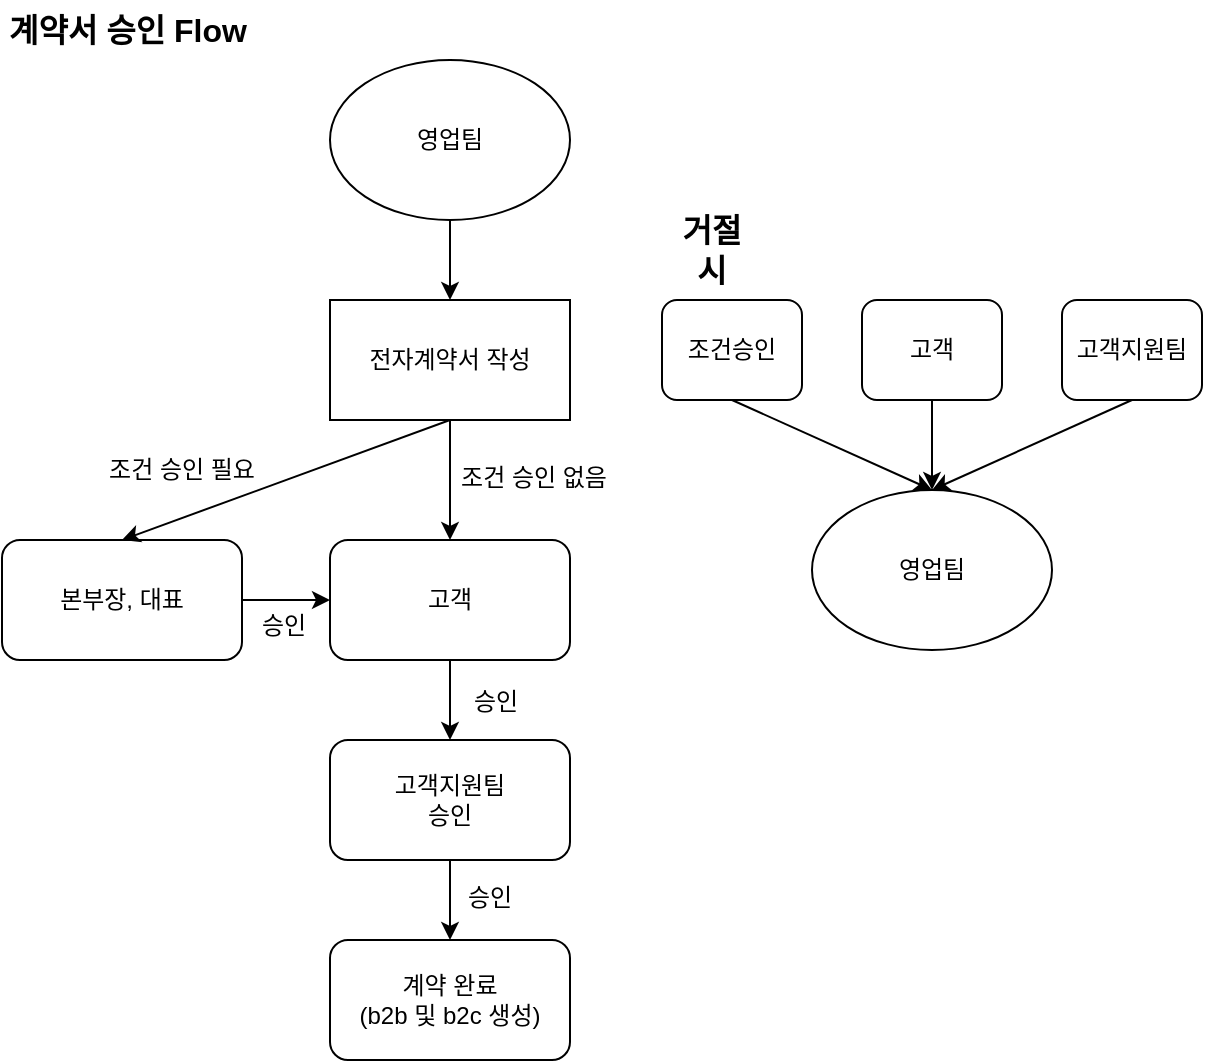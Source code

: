<mxfile version="13.7.1" type="github">
  <diagram id="d6fL0c8MtKtCZylyciFx" name="Page-1">
    <mxGraphModel dx="946" dy="512" grid="1" gridSize="10" guides="1" tooltips="1" connect="1" arrows="1" fold="1" page="1" pageScale="1" pageWidth="827" pageHeight="1169" math="0" shadow="0">
      <root>
        <mxCell id="0" />
        <mxCell id="1" parent="0" />
        <mxCell id="NO5nKOySht2xLh2tTlxy-17" value="전자계약서 작성" style="rounded=0;whiteSpace=wrap;html=1;" vertex="1" parent="1">
          <mxGeometry x="278" y="180" width="120" height="60" as="geometry" />
        </mxCell>
        <mxCell id="NO5nKOySht2xLh2tTlxy-18" value="영업팀" style="ellipse;whiteSpace=wrap;html=1;" vertex="1" parent="1">
          <mxGeometry x="278" y="60" width="120" height="80" as="geometry" />
        </mxCell>
        <mxCell id="NO5nKOySht2xLh2tTlxy-19" value="" style="endArrow=classic;html=1;entryX=0.5;entryY=0;entryDx=0;entryDy=0;exitX=0.5;exitY=1;exitDx=0;exitDy=0;" edge="1" parent="1" source="NO5nKOySht2xLh2tTlxy-18" target="NO5nKOySht2xLh2tTlxy-17">
          <mxGeometry width="50" height="50" relative="1" as="geometry">
            <mxPoint x="314" y="240" as="sourcePoint" />
            <mxPoint x="364" y="190" as="targetPoint" />
          </mxGeometry>
        </mxCell>
        <mxCell id="NO5nKOySht2xLh2tTlxy-20" value="본부장, 대표" style="rounded=1;whiteSpace=wrap;html=1;" vertex="1" parent="1">
          <mxGeometry x="114" y="300" width="120" height="60" as="geometry" />
        </mxCell>
        <mxCell id="NO5nKOySht2xLh2tTlxy-21" value="고객" style="rounded=1;whiteSpace=wrap;html=1;" vertex="1" parent="1">
          <mxGeometry x="278" y="300" width="120" height="60" as="geometry" />
        </mxCell>
        <mxCell id="NO5nKOySht2xLh2tTlxy-22" value="" style="endArrow=classic;html=1;exitX=0.5;exitY=1;exitDx=0;exitDy=0;entryX=0.5;entryY=0;entryDx=0;entryDy=0;" edge="1" parent="1" source="NO5nKOySht2xLh2tTlxy-17" target="NO5nKOySht2xLh2tTlxy-20">
          <mxGeometry width="50" height="50" relative="1" as="geometry">
            <mxPoint x="124" y="280" as="sourcePoint" />
            <mxPoint x="174" y="230" as="targetPoint" />
          </mxGeometry>
        </mxCell>
        <mxCell id="NO5nKOySht2xLh2tTlxy-23" value="" style="endArrow=classic;html=1;exitX=0.5;exitY=1;exitDx=0;exitDy=0;entryX=0.5;entryY=0;entryDx=0;entryDy=0;" edge="1" parent="1" source="NO5nKOySht2xLh2tTlxy-17" target="NO5nKOySht2xLh2tTlxy-21">
          <mxGeometry width="50" height="50" relative="1" as="geometry">
            <mxPoint x="348" y="250" as="sourcePoint" />
            <mxPoint x="228" y="300" as="targetPoint" />
          </mxGeometry>
        </mxCell>
        <mxCell id="NO5nKOySht2xLh2tTlxy-24" value="조건 승인 필요" style="text;html=1;strokeColor=none;fillColor=none;align=center;verticalAlign=middle;whiteSpace=wrap;rounded=0;" vertex="1" parent="1">
          <mxGeometry x="154" y="250" width="100" height="30" as="geometry" />
        </mxCell>
        <mxCell id="NO5nKOySht2xLh2tTlxy-25" value="" style="endArrow=classic;html=1;entryX=0;entryY=0.5;entryDx=0;entryDy=0;exitX=1;exitY=0.5;exitDx=0;exitDy=0;" edge="1" parent="1" source="NO5nKOySht2xLh2tTlxy-20" target="NO5nKOySht2xLh2tTlxy-21">
          <mxGeometry width="50" height="50" relative="1" as="geometry">
            <mxPoint x="104" y="450" as="sourcePoint" />
            <mxPoint x="154" y="400" as="targetPoint" />
          </mxGeometry>
        </mxCell>
        <mxCell id="NO5nKOySht2xLh2tTlxy-26" value="고객지원팀&lt;br&gt;승인" style="rounded=1;whiteSpace=wrap;html=1;" vertex="1" parent="1">
          <mxGeometry x="278" y="400" width="120" height="60" as="geometry" />
        </mxCell>
        <mxCell id="NO5nKOySht2xLh2tTlxy-27" value="" style="endArrow=classic;html=1;exitX=0.5;exitY=1;exitDx=0;exitDy=0;entryX=0.5;entryY=0;entryDx=0;entryDy=0;" edge="1" parent="1" source="NO5nKOySht2xLh2tTlxy-21" target="NO5nKOySht2xLh2tTlxy-26">
          <mxGeometry width="50" height="50" relative="1" as="geometry">
            <mxPoint x="348" y="250" as="sourcePoint" />
            <mxPoint x="348" y="310" as="targetPoint" />
          </mxGeometry>
        </mxCell>
        <mxCell id="NO5nKOySht2xLh2tTlxy-28" value="계약 완료&lt;br&gt;(b2b 및 b2c 생성)" style="rounded=1;whiteSpace=wrap;html=1;" vertex="1" parent="1">
          <mxGeometry x="278" y="500" width="120" height="60" as="geometry" />
        </mxCell>
        <mxCell id="NO5nKOySht2xLh2tTlxy-29" value="" style="endArrow=classic;html=1;entryX=0.5;entryY=0;entryDx=0;entryDy=0;exitX=0.5;exitY=1;exitDx=0;exitDy=0;" edge="1" parent="1" source="NO5nKOySht2xLh2tTlxy-26" target="NO5nKOySht2xLh2tTlxy-28">
          <mxGeometry width="50" height="50" relative="1" as="geometry">
            <mxPoint x="54" y="480" as="sourcePoint" />
            <mxPoint x="104" y="430" as="targetPoint" />
          </mxGeometry>
        </mxCell>
        <mxCell id="NO5nKOySht2xLh2tTlxy-30" value="조건 승인 없음" style="text;html=1;strokeColor=none;fillColor=none;align=center;verticalAlign=middle;whiteSpace=wrap;rounded=0;" vertex="1" parent="1">
          <mxGeometry x="335" y="254" width="90" height="30" as="geometry" />
        </mxCell>
        <mxCell id="NO5nKOySht2xLh2tTlxy-31" value="승인&lt;span style=&quot;color: rgba(0 , 0 , 0 , 0) ; font-family: monospace ; font-size: 0px&quot;&gt;%3CmxGraphModel%3E%3Croot%3E%3CmxCell%20id%3D%220%22%2F%3E%3CmxCell%20id%3D%221%22%20parent%3D%220%22%2F%3E%3CmxCell%20id%3D%222%22%20value%3D%22%EC%A1%B0%EA%B1%B4%20%EC%8A%B9%EC%9D%B8%20%EC%97%86%EC%9D%8C%22%20style%3D%22text%3Bhtml%3D1%3BstrokeColor%3Dnone%3BfillColor%3Dnone%3Balign%3Dcenter%3BverticalAlign%3Dmiddle%3BwhiteSpace%3Dwrap%3Brounded%3D0%3B%22%20vertex%3D%221%22%20parent%3D%221%22%3E%3CmxGeometry%20x%3D%22411%22%20y%3D%22184%22%20width%3D%2290%22%20height%3D%2230%22%20as%3D%22geometry%22%2F%3E%3C%2FmxCell%3E%3C%2Froot%3E%3C%2FmxGraphModel%3E&lt;/span&gt;" style="text;html=1;strokeColor=none;fillColor=none;align=center;verticalAlign=middle;whiteSpace=wrap;rounded=0;" vertex="1" parent="1">
          <mxGeometry x="338" y="368" width="46" height="25" as="geometry" />
        </mxCell>
        <mxCell id="NO5nKOySht2xLh2tTlxy-32" value="승인&lt;span style=&quot;color: rgba(0 , 0 , 0 , 0) ; font-family: monospace ; font-size: 0px&quot;&gt;%3CmxGraphModel%3E%3Croot%3E%3CmxCell%20id%3D%220%22%2F%3E%3CmxCell%20id%3D%221%22%20parent%3D%220%22%2F%3E%3CmxCell%20id%3D%222%22%20value%3D%22%EC%A1%B0%EA%B1%B4%20%EC%8A%B9%EC%9D%B8%20%EC%97%86%EC%9D%8C%22%20style%3D%22text%3Bhtml%3D1%3BstrokeColor%3Dnone%3BfillColor%3Dnone%3Balign%3Dcenter%3BverticalAlign%3Dmiddle%3BwhiteSpace%3Dwrap%3Brounded%3D0%3B%22%20vertex%3D%221%22%20parent%3D%221%22%3E%3CmxGeometry%20x%3D%22411%22%20y%3D%22184%22%20width%3D%2290%22%20height%3D%2230%22%20as%3D%22geometry%22%2F%3E%3C%2FmxCell%3E%3C%2Froot%3E%3C%2FmxGraphModel%3E&lt;/span&gt;" style="text;html=1;strokeColor=none;fillColor=none;align=center;verticalAlign=middle;whiteSpace=wrap;rounded=0;" vertex="1" parent="1">
          <mxGeometry x="335" y="466" width="46" height="25" as="geometry" />
        </mxCell>
        <mxCell id="NO5nKOySht2xLh2tTlxy-33" value="승인&lt;span style=&quot;color: rgba(0 , 0 , 0 , 0) ; font-family: monospace ; font-size: 0px&quot;&gt;%3CmxGraphModel%3E%3Croot%3E%3CmxCell%20id%3D%220%22%2F%3E%3CmxCell%20id%3D%221%22%20parent%3D%220%22%2F%3E%3CmxCell%20id%3D%222%22%20value%3D%22%EC%A1%B0%EA%B1%B4%20%EC%8A%B9%EC%9D%B8%20%EC%97%86%EC%9D%8C%22%20style%3D%22text%3Bhtml%3D1%3BstrokeColor%3Dnone%3BfillColor%3Dnone%3Balign%3Dcenter%3BverticalAlign%3Dmiddle%3BwhiteSpace%3Dwrap%3Brounded%3D0%3B%22%20vertex%3D%221%22%20parent%3D%221%22%3E%3CmxGeometry%20x%3D%22411%22%20y%3D%22184%22%20width%3D%2290%22%20height%3D%2230%22%20as%3D%22geometry%22%2F%3E%3C%2FmxCell%3E%3C%2Froot%3E%3C%2FmxGraphModel%3E&lt;/span&gt;" style="text;html=1;strokeColor=none;fillColor=none;align=center;verticalAlign=middle;whiteSpace=wrap;rounded=0;" vertex="1" parent="1">
          <mxGeometry x="232" y="330" width="46" height="25" as="geometry" />
        </mxCell>
        <mxCell id="NO5nKOySht2xLh2tTlxy-34" value="거절 시" style="text;html=1;strokeColor=none;fillColor=none;align=center;verticalAlign=middle;whiteSpace=wrap;rounded=0;fontSize=16;fontStyle=1" vertex="1" parent="1">
          <mxGeometry x="444" y="140" width="50" height="30" as="geometry" />
        </mxCell>
        <mxCell id="NO5nKOySht2xLh2tTlxy-35" value="영업팀" style="ellipse;whiteSpace=wrap;html=1;" vertex="1" parent="1">
          <mxGeometry x="519" y="275" width="120" height="80" as="geometry" />
        </mxCell>
        <mxCell id="NO5nKOySht2xLh2tTlxy-36" value="조건승인" style="rounded=1;whiteSpace=wrap;html=1;" vertex="1" parent="1">
          <mxGeometry x="444" y="180" width="70" height="50" as="geometry" />
        </mxCell>
        <mxCell id="NO5nKOySht2xLh2tTlxy-37" value="고객" style="rounded=1;whiteSpace=wrap;html=1;" vertex="1" parent="1">
          <mxGeometry x="544" y="180" width="70" height="50" as="geometry" />
        </mxCell>
        <mxCell id="NO5nKOySht2xLh2tTlxy-38" value="고객지원팀" style="rounded=1;whiteSpace=wrap;html=1;" vertex="1" parent="1">
          <mxGeometry x="644" y="180" width="70" height="50" as="geometry" />
        </mxCell>
        <mxCell id="NO5nKOySht2xLh2tTlxy-39" value="" style="endArrow=classic;html=1;exitX=0.5;exitY=1;exitDx=0;exitDy=0;entryX=0.5;entryY=0;entryDx=0;entryDy=0;" edge="1" parent="1" source="NO5nKOySht2xLh2tTlxy-36" target="NO5nKOySht2xLh2tTlxy-35">
          <mxGeometry width="50" height="50" relative="1" as="geometry">
            <mxPoint x="474" y="310" as="sourcePoint" />
            <mxPoint x="524" y="260" as="targetPoint" />
          </mxGeometry>
        </mxCell>
        <mxCell id="NO5nKOySht2xLh2tTlxy-40" value="" style="endArrow=classic;html=1;exitX=0.5;exitY=1;exitDx=0;exitDy=0;entryX=0.5;entryY=0;entryDx=0;entryDy=0;" edge="1" parent="1" source="NO5nKOySht2xLh2tTlxy-37" target="NO5nKOySht2xLh2tTlxy-35">
          <mxGeometry width="50" height="50" relative="1" as="geometry">
            <mxPoint x="489" y="240" as="sourcePoint" />
            <mxPoint x="614" y="260" as="targetPoint" />
          </mxGeometry>
        </mxCell>
        <mxCell id="NO5nKOySht2xLh2tTlxy-41" value="" style="endArrow=classic;html=1;exitX=0.5;exitY=1;exitDx=0;exitDy=0;entryX=0.5;entryY=0;entryDx=0;entryDy=0;" edge="1" parent="1" source="NO5nKOySht2xLh2tTlxy-38" target="NO5nKOySht2xLh2tTlxy-35">
          <mxGeometry width="50" height="50" relative="1" as="geometry">
            <mxPoint x="589" y="240" as="sourcePoint" />
            <mxPoint x="589" y="285" as="targetPoint" />
          </mxGeometry>
        </mxCell>
        <mxCell id="NO5nKOySht2xLh2tTlxy-42" value="계약서 승인 Flow" style="text;html=1;strokeColor=none;fillColor=none;align=center;verticalAlign=middle;whiteSpace=wrap;rounded=0;fontSize=16;fontStyle=1" vertex="1" parent="1">
          <mxGeometry x="114" y="30" width="126" height="30" as="geometry" />
        </mxCell>
      </root>
    </mxGraphModel>
  </diagram>
</mxfile>
